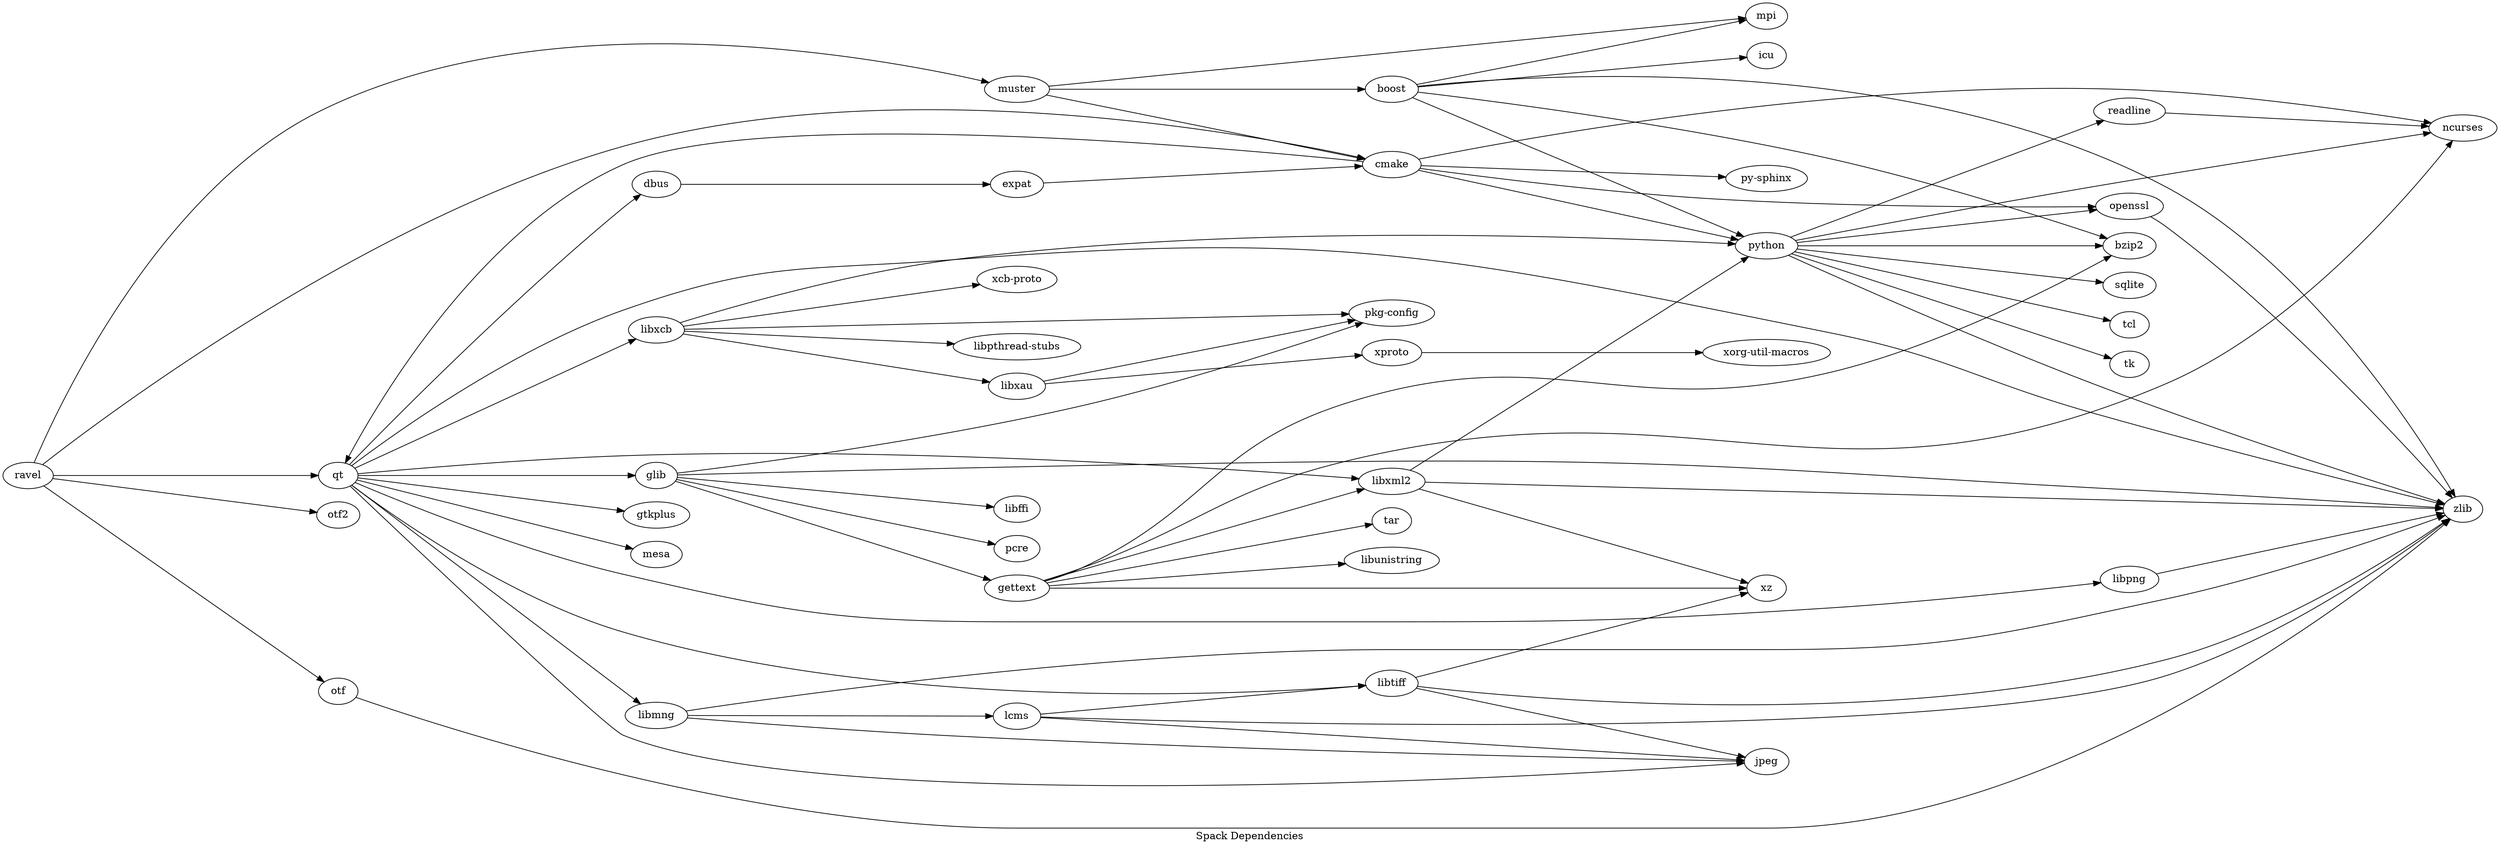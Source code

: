 digraph G {
  label = "Spack Dependencies"
  labelloc = "b"
  rankdir = "LR"
  ranksep = "5"

  "openssl"                      [label="openssl"]
  "lcms"                         [label="lcms"]
  "boost"                        [label="boost"]
  "otf"                          [label="otf"]
  "libpng"                       [label="libpng"]
  "xorg-util-macros"             [label="xorg-util-macros"]
  "ravel"                        [label="ravel"]
  "glib"                         [label="glib"]
  "libmng"                       [label="libmng"]
  "xproto"                       [label="xproto"]
  "xcb-proto"                    [label="xcb-proto"]
  "gettext"                      [label="gettext"]
  "expat"                        [label="expat"]
  "muster"                       [label="muster"]
  "pkg-config"                   [label="pkg-config"]
  "ncurses"                      [label="ncurses"]
  "libpthread-stubs"             [label="libpthread-stubs"]
  "jpeg"                         [label="jpeg"]
  "readline"                     [label="readline"]
  "mpi"                          [label="mpi"]
  "bzip2"                        [label="bzip2"]
  "libxml2"                      [label="libxml2"]
  "zlib"                         [label="zlib"]
  "qt"                           [label="qt"]
  "python"                       [label="python"]
  "dbus"                         [label="dbus"]
  "xz"                           [label="xz"]
  "libxau"                       [label="libxau"]
  "libffi"                       [label="libffi"]
  "otf2"                         [label="otf2"]
  "cmake"                        [label="cmake"]
  "libxcb"                       [label="libxcb"]
  "libtiff"                      [label="libtiff"]
  "sqlite"                       [label="sqlite"]

  "openssl" -> "zlib"
  "lcms" -> "zlib"
  "lcms" -> "libtiff"
  "lcms" -> "jpeg"
  "boost" -> "python"
  "boost" -> "bzip2"
  "boost" -> "zlib"
  "boost" -> "icu"
  "boost" -> "mpi"
  "otf" -> "zlib"
  "libpng" -> "zlib"
  "ravel" -> "muster"
  "ravel" -> "otf2"
  "ravel" -> "cmake"
  "ravel" -> "qt"
  "ravel" -> "otf"
  "glib" -> "libffi"
  "glib" -> "pcre"
  "glib" -> "zlib"
  "glib" -> "gettext"
  "glib" -> "pkg-config"
  "libmng" -> "zlib"
  "libmng" -> "jpeg"
  "libmng" -> "lcms"
  "xproto" -> "xorg-util-macros"
  "gettext" -> "bzip2"
  "gettext" -> "tar"
  "gettext" -> "libunistring"
  "gettext" -> "ncurses"
  "gettext" -> "libxml2"
  "gettext" -> "xz"
  "expat" -> "cmake"
  "muster" -> "cmake"
  "muster" -> "boost"
  "muster" -> "mpi"
  "readline" -> "ncurses"
  "libxml2" -> "python"
  "libxml2" -> "xz"
  "libxml2" -> "zlib"
  "qt" -> "glib"
  "qt" -> "libtiff"
  "qt" -> "libxml2"
  "qt" -> "dbus"
  "qt" -> "zlib"
  "qt" -> "jpeg"
  "qt" -> "gtkplus"
  "qt" -> "libxcb"
  "qt" -> "libpng"
  "qt" -> "libmng"
  "qt" -> "mesa"
  "python" -> "bzip2"
  "python" -> "ncurses"
  "python" -> "zlib"
  "python" -> "openssl"
  "python" -> "sqlite"
  "python" -> "tcl"
  "python" -> "tk"
  "python" -> "readline"
  "dbus" -> "expat"
  "libxau" -> "xproto"
  "libxau" -> "pkg-config"
  "cmake" -> "ncurses"
  "cmake" -> "python"
  "cmake" -> "py-sphinx"
  "cmake" -> "openssl"
  "cmake" -> "qt"
  "libxcb" -> "python"
  "libxcb" -> "pkg-config"
  "libxcb" -> "libpthread-stubs"
  "libxcb" -> "libxau"
  "libxcb" -> "xcb-proto"
  "libtiff" -> "xz"
  "libtiff" -> "zlib"
  "libtiff" -> "jpeg"
}
